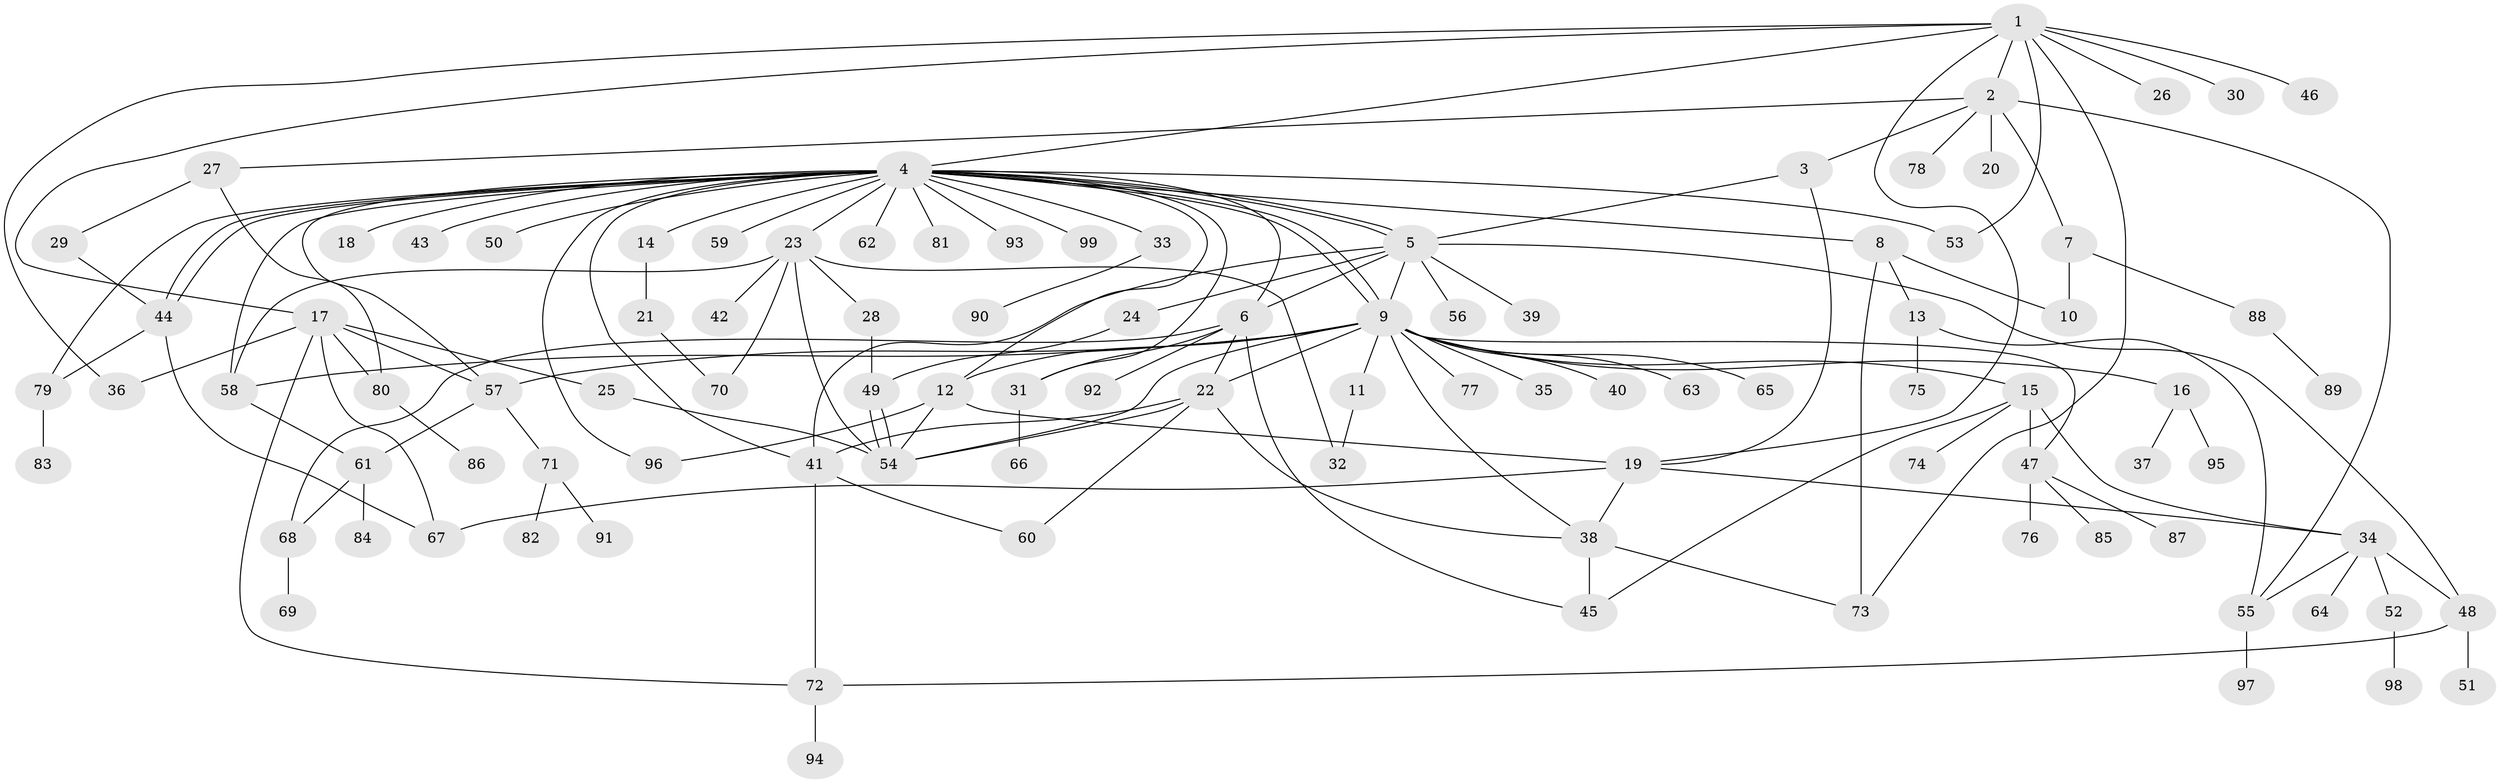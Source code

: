 // Generated by graph-tools (version 1.1) at 2025/35/03/09/25 02:35:28]
// undirected, 99 vertices, 149 edges
graph export_dot {
graph [start="1"]
  node [color=gray90,style=filled];
  1;
  2;
  3;
  4;
  5;
  6;
  7;
  8;
  9;
  10;
  11;
  12;
  13;
  14;
  15;
  16;
  17;
  18;
  19;
  20;
  21;
  22;
  23;
  24;
  25;
  26;
  27;
  28;
  29;
  30;
  31;
  32;
  33;
  34;
  35;
  36;
  37;
  38;
  39;
  40;
  41;
  42;
  43;
  44;
  45;
  46;
  47;
  48;
  49;
  50;
  51;
  52;
  53;
  54;
  55;
  56;
  57;
  58;
  59;
  60;
  61;
  62;
  63;
  64;
  65;
  66;
  67;
  68;
  69;
  70;
  71;
  72;
  73;
  74;
  75;
  76;
  77;
  78;
  79;
  80;
  81;
  82;
  83;
  84;
  85;
  86;
  87;
  88;
  89;
  90;
  91;
  92;
  93;
  94;
  95;
  96;
  97;
  98;
  99;
  1 -- 2;
  1 -- 4;
  1 -- 17;
  1 -- 19;
  1 -- 26;
  1 -- 30;
  1 -- 36;
  1 -- 46;
  1 -- 53;
  1 -- 73;
  2 -- 3;
  2 -- 7;
  2 -- 20;
  2 -- 27;
  2 -- 55;
  2 -- 78;
  3 -- 5;
  3 -- 19;
  4 -- 5;
  4 -- 5;
  4 -- 6;
  4 -- 8;
  4 -- 9;
  4 -- 9;
  4 -- 12;
  4 -- 14;
  4 -- 18;
  4 -- 23;
  4 -- 31;
  4 -- 33;
  4 -- 41;
  4 -- 43;
  4 -- 44;
  4 -- 44;
  4 -- 50;
  4 -- 53;
  4 -- 57;
  4 -- 58;
  4 -- 59;
  4 -- 62;
  4 -- 79;
  4 -- 81;
  4 -- 93;
  4 -- 96;
  4 -- 99;
  5 -- 6;
  5 -- 9;
  5 -- 24;
  5 -- 39;
  5 -- 41;
  5 -- 48;
  5 -- 56;
  6 -- 22;
  6 -- 31;
  6 -- 45;
  6 -- 68;
  6 -- 92;
  7 -- 10;
  7 -- 88;
  8 -- 10;
  8 -- 13;
  8 -- 73;
  9 -- 11;
  9 -- 12;
  9 -- 15;
  9 -- 16;
  9 -- 22;
  9 -- 35;
  9 -- 38;
  9 -- 40;
  9 -- 47;
  9 -- 54;
  9 -- 57;
  9 -- 58;
  9 -- 63;
  9 -- 65;
  9 -- 77;
  11 -- 32;
  12 -- 19;
  12 -- 54;
  12 -- 96;
  13 -- 55;
  13 -- 75;
  14 -- 21;
  15 -- 34;
  15 -- 45;
  15 -- 47;
  15 -- 74;
  16 -- 37;
  16 -- 95;
  17 -- 25;
  17 -- 36;
  17 -- 57;
  17 -- 67;
  17 -- 72;
  17 -- 80;
  19 -- 34;
  19 -- 38;
  19 -- 67;
  21 -- 70;
  22 -- 38;
  22 -- 41;
  22 -- 54;
  22 -- 60;
  23 -- 28;
  23 -- 32;
  23 -- 42;
  23 -- 54;
  23 -- 58;
  23 -- 70;
  24 -- 49;
  25 -- 54;
  27 -- 29;
  27 -- 80;
  28 -- 49;
  29 -- 44;
  31 -- 66;
  33 -- 90;
  34 -- 48;
  34 -- 52;
  34 -- 55;
  34 -- 64;
  38 -- 45;
  38 -- 73;
  41 -- 60;
  41 -- 72;
  44 -- 67;
  44 -- 79;
  47 -- 76;
  47 -- 85;
  47 -- 87;
  48 -- 51;
  48 -- 72;
  49 -- 54;
  49 -- 54;
  52 -- 98;
  55 -- 97;
  57 -- 61;
  57 -- 71;
  58 -- 61;
  61 -- 68;
  61 -- 84;
  68 -- 69;
  71 -- 82;
  71 -- 91;
  72 -- 94;
  79 -- 83;
  80 -- 86;
  88 -- 89;
}

